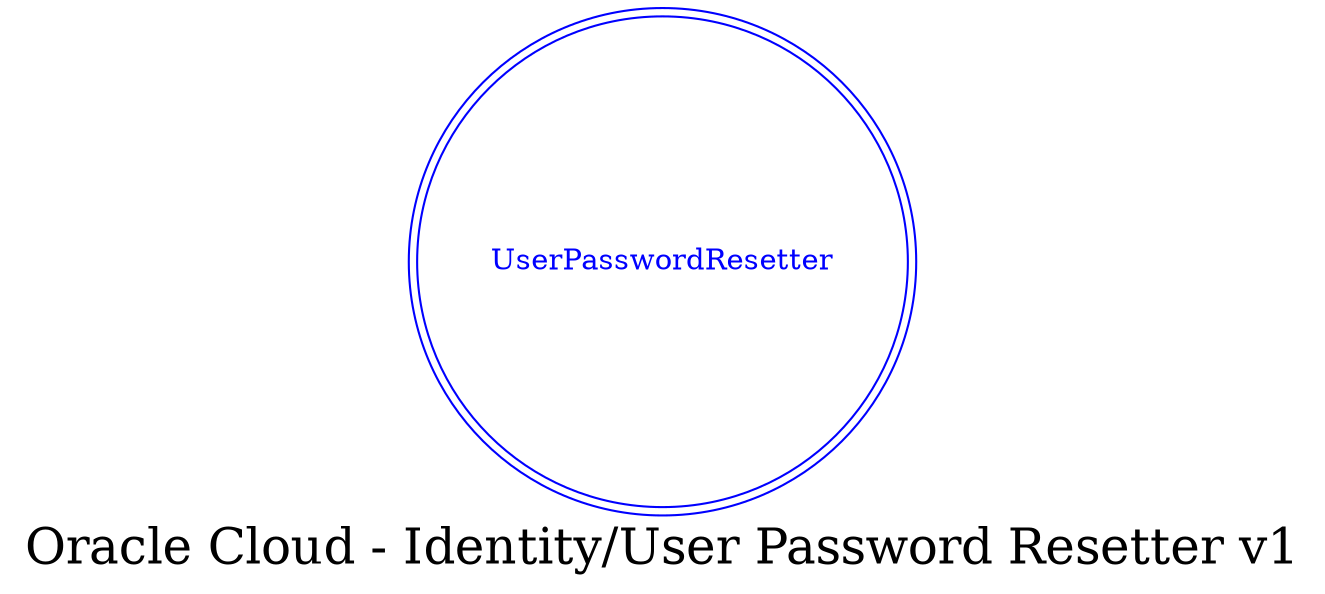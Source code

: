 digraph LexiconGraph {
graph[label="Oracle Cloud - Identity/User Password Resetter v1", fontsize=24]
splines=true
"UserPasswordResetter" [color=blue, fontcolor=blue, shape=doublecircle]
}
